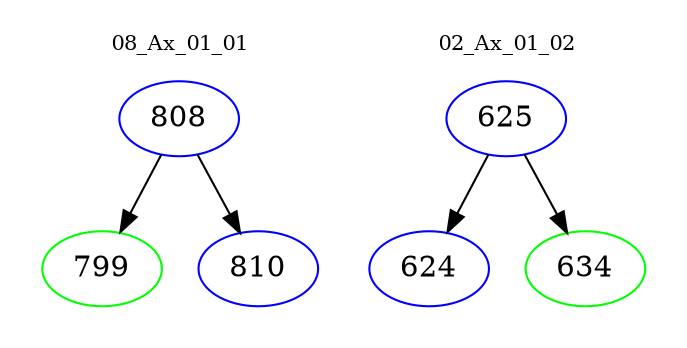 digraph{
subgraph cluster_0 {
color = white
label = "08_Ax_01_01";
fontsize=10;
T0_808 [label="808", color="blue"]
T0_808 -> T0_799 [color="black"]
T0_799 [label="799", color="green"]
T0_808 -> T0_810 [color="black"]
T0_810 [label="810", color="blue"]
}
subgraph cluster_1 {
color = white
label = "02_Ax_01_02";
fontsize=10;
T1_625 [label="625", color="blue"]
T1_625 -> T1_624 [color="black"]
T1_624 [label="624", color="blue"]
T1_625 -> T1_634 [color="black"]
T1_634 [label="634", color="green"]
}
}
